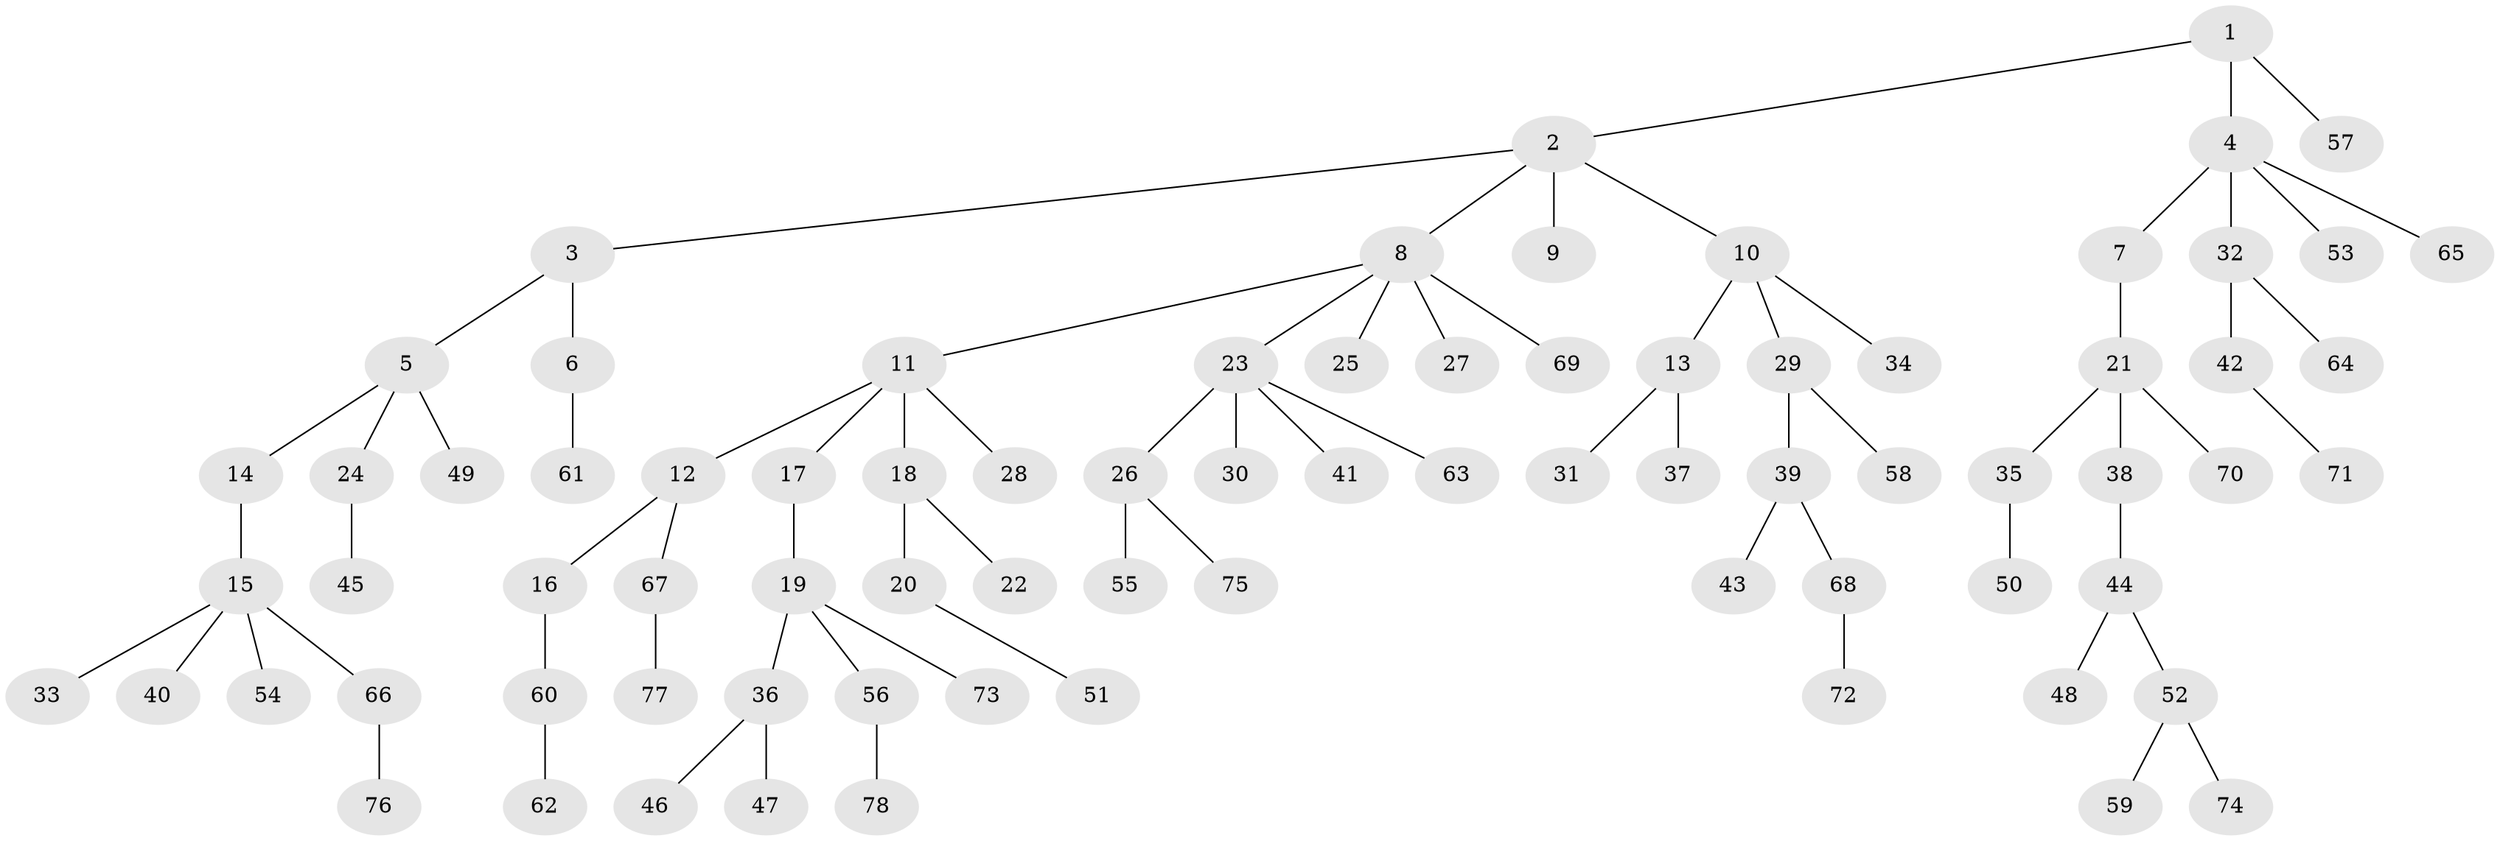 // Generated by graph-tools (version 1.1) at 2025/02/03/09/25 03:02:25]
// undirected, 78 vertices, 77 edges
graph export_dot {
graph [start="1"]
  node [color=gray90,style=filled];
  1;
  2;
  3;
  4;
  5;
  6;
  7;
  8;
  9;
  10;
  11;
  12;
  13;
  14;
  15;
  16;
  17;
  18;
  19;
  20;
  21;
  22;
  23;
  24;
  25;
  26;
  27;
  28;
  29;
  30;
  31;
  32;
  33;
  34;
  35;
  36;
  37;
  38;
  39;
  40;
  41;
  42;
  43;
  44;
  45;
  46;
  47;
  48;
  49;
  50;
  51;
  52;
  53;
  54;
  55;
  56;
  57;
  58;
  59;
  60;
  61;
  62;
  63;
  64;
  65;
  66;
  67;
  68;
  69;
  70;
  71;
  72;
  73;
  74;
  75;
  76;
  77;
  78;
  1 -- 2;
  1 -- 4;
  1 -- 57;
  2 -- 3;
  2 -- 8;
  2 -- 9;
  2 -- 10;
  3 -- 5;
  3 -- 6;
  4 -- 7;
  4 -- 32;
  4 -- 53;
  4 -- 65;
  5 -- 14;
  5 -- 24;
  5 -- 49;
  6 -- 61;
  7 -- 21;
  8 -- 11;
  8 -- 23;
  8 -- 25;
  8 -- 27;
  8 -- 69;
  10 -- 13;
  10 -- 29;
  10 -- 34;
  11 -- 12;
  11 -- 17;
  11 -- 18;
  11 -- 28;
  12 -- 16;
  12 -- 67;
  13 -- 31;
  13 -- 37;
  14 -- 15;
  15 -- 33;
  15 -- 40;
  15 -- 54;
  15 -- 66;
  16 -- 60;
  17 -- 19;
  18 -- 20;
  18 -- 22;
  19 -- 36;
  19 -- 56;
  19 -- 73;
  20 -- 51;
  21 -- 35;
  21 -- 38;
  21 -- 70;
  23 -- 26;
  23 -- 30;
  23 -- 41;
  23 -- 63;
  24 -- 45;
  26 -- 55;
  26 -- 75;
  29 -- 39;
  29 -- 58;
  32 -- 42;
  32 -- 64;
  35 -- 50;
  36 -- 46;
  36 -- 47;
  38 -- 44;
  39 -- 43;
  39 -- 68;
  42 -- 71;
  44 -- 48;
  44 -- 52;
  52 -- 59;
  52 -- 74;
  56 -- 78;
  60 -- 62;
  66 -- 76;
  67 -- 77;
  68 -- 72;
}
